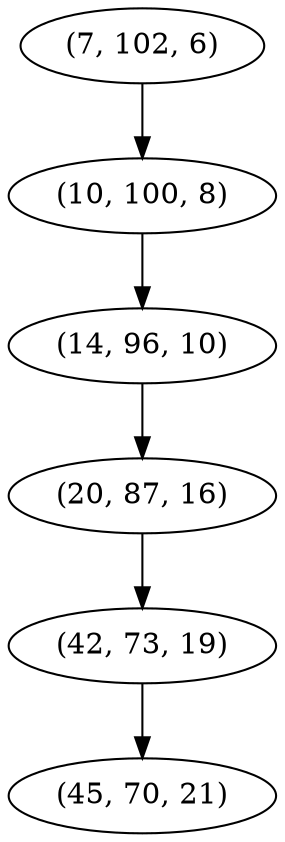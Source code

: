 digraph tree {
    "(7, 102, 6)";
    "(10, 100, 8)";
    "(14, 96, 10)";
    "(20, 87, 16)";
    "(42, 73, 19)";
    "(45, 70, 21)";
    "(7, 102, 6)" -> "(10, 100, 8)";
    "(10, 100, 8)" -> "(14, 96, 10)";
    "(14, 96, 10)" -> "(20, 87, 16)";
    "(20, 87, 16)" -> "(42, 73, 19)";
    "(42, 73, 19)" -> "(45, 70, 21)";
}
